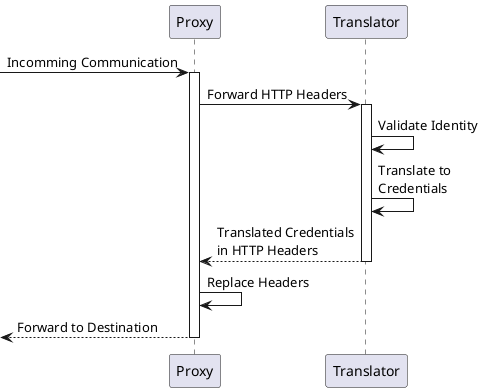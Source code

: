 @startuml

participant "Proxy" as p
participant "Translator" as t

[-> p : Incomming Communication
activate p
    p -> t : Forward HTTP Headers
    activate t
        t -> t : Validate Identity
        t -> t : Translate to\nCredentials
    return Translated Credentials\nin HTTP Headers
    p -> p : Replace Headers
return Forward to Destination

@enduml
